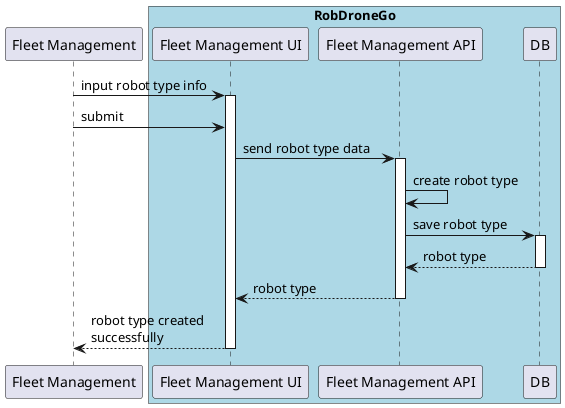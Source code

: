 @startuml SD Lv2

participant "Fleet Management" as fleetManager
box "RobDroneGo" #LightBlue
    participant "Fleet Management UI" as fleetUI
    participant "Fleet Management API" as fleetAPI
    participant "DB" as DB
end box

fleetManager -> fleetUI : input robot type info
activate fleetUI
fleetManager -> fleetUI : submit

fleetUI -> fleetAPI : send robot type data
activate fleetAPI
fleetAPI -> fleetAPI : create robot type
fleetAPI -> DB : save robot type
activate DB
DB --> fleetAPI : robot type
deactivate DB

fleetAPI --> fleetUI : robot type
deactivate fleetAPI

fleetManager <-- fleetUI : robot type created \nsuccessfully
deactivate fleetUI

@enduml